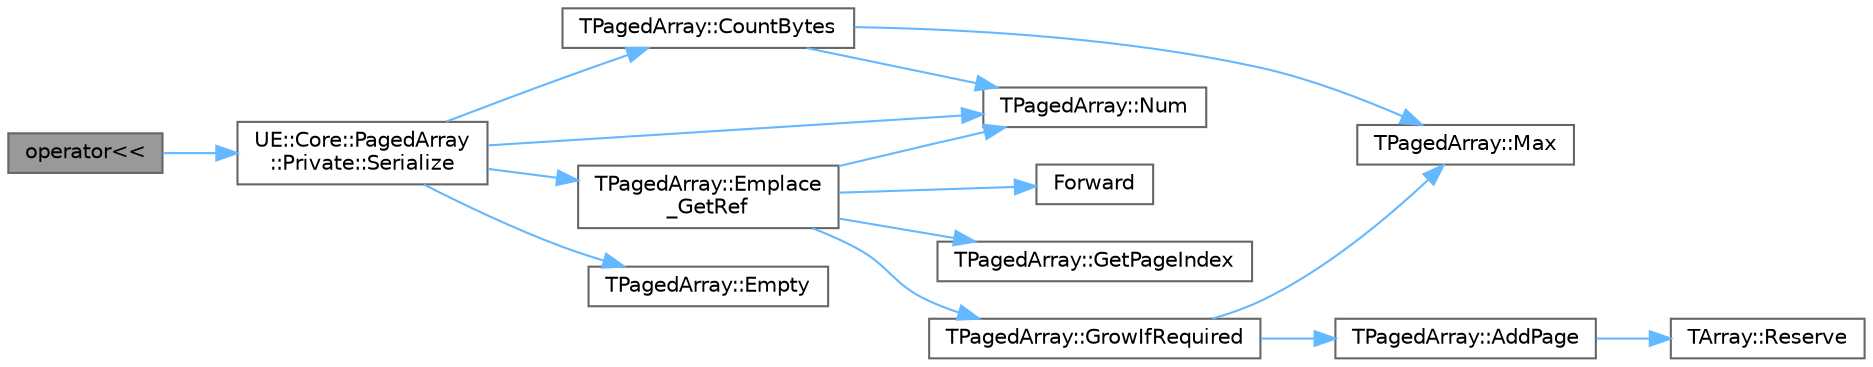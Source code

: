 digraph "operator&lt;&lt;"
{
 // INTERACTIVE_SVG=YES
 // LATEX_PDF_SIZE
  bgcolor="transparent";
  edge [fontname=Helvetica,fontsize=10,labelfontname=Helvetica,labelfontsize=10];
  node [fontname=Helvetica,fontsize=10,shape=box,height=0.2,width=0.4];
  rankdir="LR";
  Node1 [id="Node000001",label="operator\<\<",height=0.2,width=0.4,color="gray40", fillcolor="grey60", style="filled", fontcolor="black",tooltip="Serializer."];
  Node1 -> Node2 [id="edge1_Node000001_Node000002",color="steelblue1",style="solid",tooltip=" "];
  Node2 [id="Node000002",label="UE::Core::PagedArray\l::Private::Serialize",height=0.2,width=0.4,color="grey40", fillcolor="white", style="filled",URL="$de/d85/namespaceUE_1_1Core_1_1PagedArray_1_1Private.html#ad3c1f39e1faabe46aab502f06acc2a34",tooltip="Serializer."];
  Node2 -> Node3 [id="edge2_Node000002_Node000003",color="steelblue1",style="solid",tooltip=" "];
  Node3 [id="Node000003",label="TPagedArray::CountBytes",height=0.2,width=0.4,color="grey40", fillcolor="white", style="filled",URL="$d7/d79/classTPagedArray.html#ad902c613ba2d7fefd3947e3a13128af6",tooltip="Count bytes needed to serialize this paged array."];
  Node3 -> Node4 [id="edge3_Node000003_Node000004",color="steelblue1",style="solid",tooltip=" "];
  Node4 [id="Node000004",label="TPagedArray::Max",height=0.2,width=0.4,color="grey40", fillcolor="white", style="filled",URL="$d7/d79/classTPagedArray.html#a79e9ccd1d75a7f8b4c9508b67f7f33f6",tooltip=" "];
  Node3 -> Node5 [id="edge4_Node000003_Node000005",color="steelblue1",style="solid",tooltip=" "];
  Node5 [id="Node000005",label="TPagedArray::Num",height=0.2,width=0.4,color="grey40", fillcolor="white", style="filled",URL="$d7/d79/classTPagedArray.html#a18ae9bab6d53e2d267df248acc903e12",tooltip=" "];
  Node2 -> Node6 [id="edge5_Node000002_Node000006",color="steelblue1",style="solid",tooltip=" "];
  Node6 [id="Node000006",label="TPagedArray::Emplace\l_GetRef",height=0.2,width=0.4,color="grey40", fillcolor="white", style="filled",URL="$d7/d79/classTPagedArray.html#aee10d3ea660a717961e98949983a8e5c",tooltip=" "];
  Node6 -> Node7 [id="edge6_Node000006_Node000007",color="steelblue1",style="solid",tooltip=" "];
  Node7 [id="Node000007",label="Forward",height=0.2,width=0.4,color="grey40", fillcolor="white", style="filled",URL="$d4/d24/UnrealTemplate_8h.html#a68f280c1d561a8899a1e9e3ea8405d00",tooltip="Forward will cast a reference to an rvalue reference."];
  Node6 -> Node8 [id="edge7_Node000006_Node000008",color="steelblue1",style="solid",tooltip=" "];
  Node8 [id="Node000008",label="TPagedArray::GetPageIndex",height=0.2,width=0.4,color="grey40", fillcolor="white", style="filled",URL="$d7/d79/classTPagedArray.html#ab76a0ea4a5d8d73664de00278687053a",tooltip=" "];
  Node6 -> Node9 [id="edge8_Node000006_Node000009",color="steelblue1",style="solid",tooltip=" "];
  Node9 [id="Node000009",label="TPagedArray::GrowIfRequired",height=0.2,width=0.4,color="grey40", fillcolor="white", style="filled",URL="$d7/d79/classTPagedArray.html#a610a298d9193d908fc9bf4f001e5b303",tooltip=" "];
  Node9 -> Node10 [id="edge9_Node000009_Node000010",color="steelblue1",style="solid",tooltip=" "];
  Node10 [id="Node000010",label="TPagedArray::AddPage",height=0.2,width=0.4,color="grey40", fillcolor="white", style="filled",URL="$d7/d79/classTPagedArray.html#a7ca5f21eb3bf5b5da75d50e7d2ada047",tooltip=" "];
  Node10 -> Node11 [id="edge10_Node000010_Node000011",color="steelblue1",style="solid",tooltip=" "];
  Node11 [id="Node000011",label="TArray::Reserve",height=0.2,width=0.4,color="grey40", fillcolor="white", style="filled",URL="$d4/d52/classTArray.html#a9225b97632948348a65bb19ff212bc08",tooltip="Reserves memory such that the array can contain at least Number elements."];
  Node9 -> Node4 [id="edge11_Node000009_Node000004",color="steelblue1",style="solid",tooltip=" "];
  Node6 -> Node5 [id="edge12_Node000006_Node000005",color="steelblue1",style="solid",tooltip=" "];
  Node2 -> Node12 [id="edge13_Node000002_Node000012",color="steelblue1",style="solid",tooltip=" "];
  Node12 [id="Node000012",label="TPagedArray::Empty",height=0.2,width=0.4,color="grey40", fillcolor="white", style="filled",URL="$d7/d79/classTPagedArray.html#aa4c092dd1c70e8f25bf0e62dcb3f3ab4",tooltip=" "];
  Node2 -> Node5 [id="edge14_Node000002_Node000005",color="steelblue1",style="solid",tooltip=" "];
}
